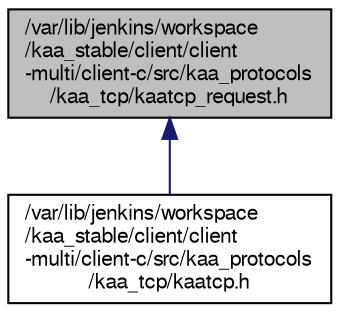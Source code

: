 digraph "/var/lib/jenkins/workspace/kaa_stable/client/client-multi/client-c/src/kaa_protocols/kaa_tcp/kaatcp_request.h"
{
  bgcolor="transparent";
  edge [fontname="FreeSans",fontsize="10",labelfontname="FreeSans",labelfontsize="10"];
  node [fontname="FreeSans",fontsize="10",shape=record];
  Node1 [label="/var/lib/jenkins/workspace\l/kaa_stable/client/client\l-multi/client-c/src/kaa_protocols\l/kaa_tcp/kaatcp_request.h",height=0.2,width=0.4,color="black", fillcolor="grey75", style="filled" fontcolor="black"];
  Node1 -> Node2 [dir="back",color="midnightblue",fontsize="10",style="solid",fontname="FreeSans"];
  Node2 [label="/var/lib/jenkins/workspace\l/kaa_stable/client/client\l-multi/client-c/src/kaa_protocols\l/kaa_tcp/kaatcp.h",height=0.2,width=0.4,color="black",URL="$kaatcp_8h.html"];
}
